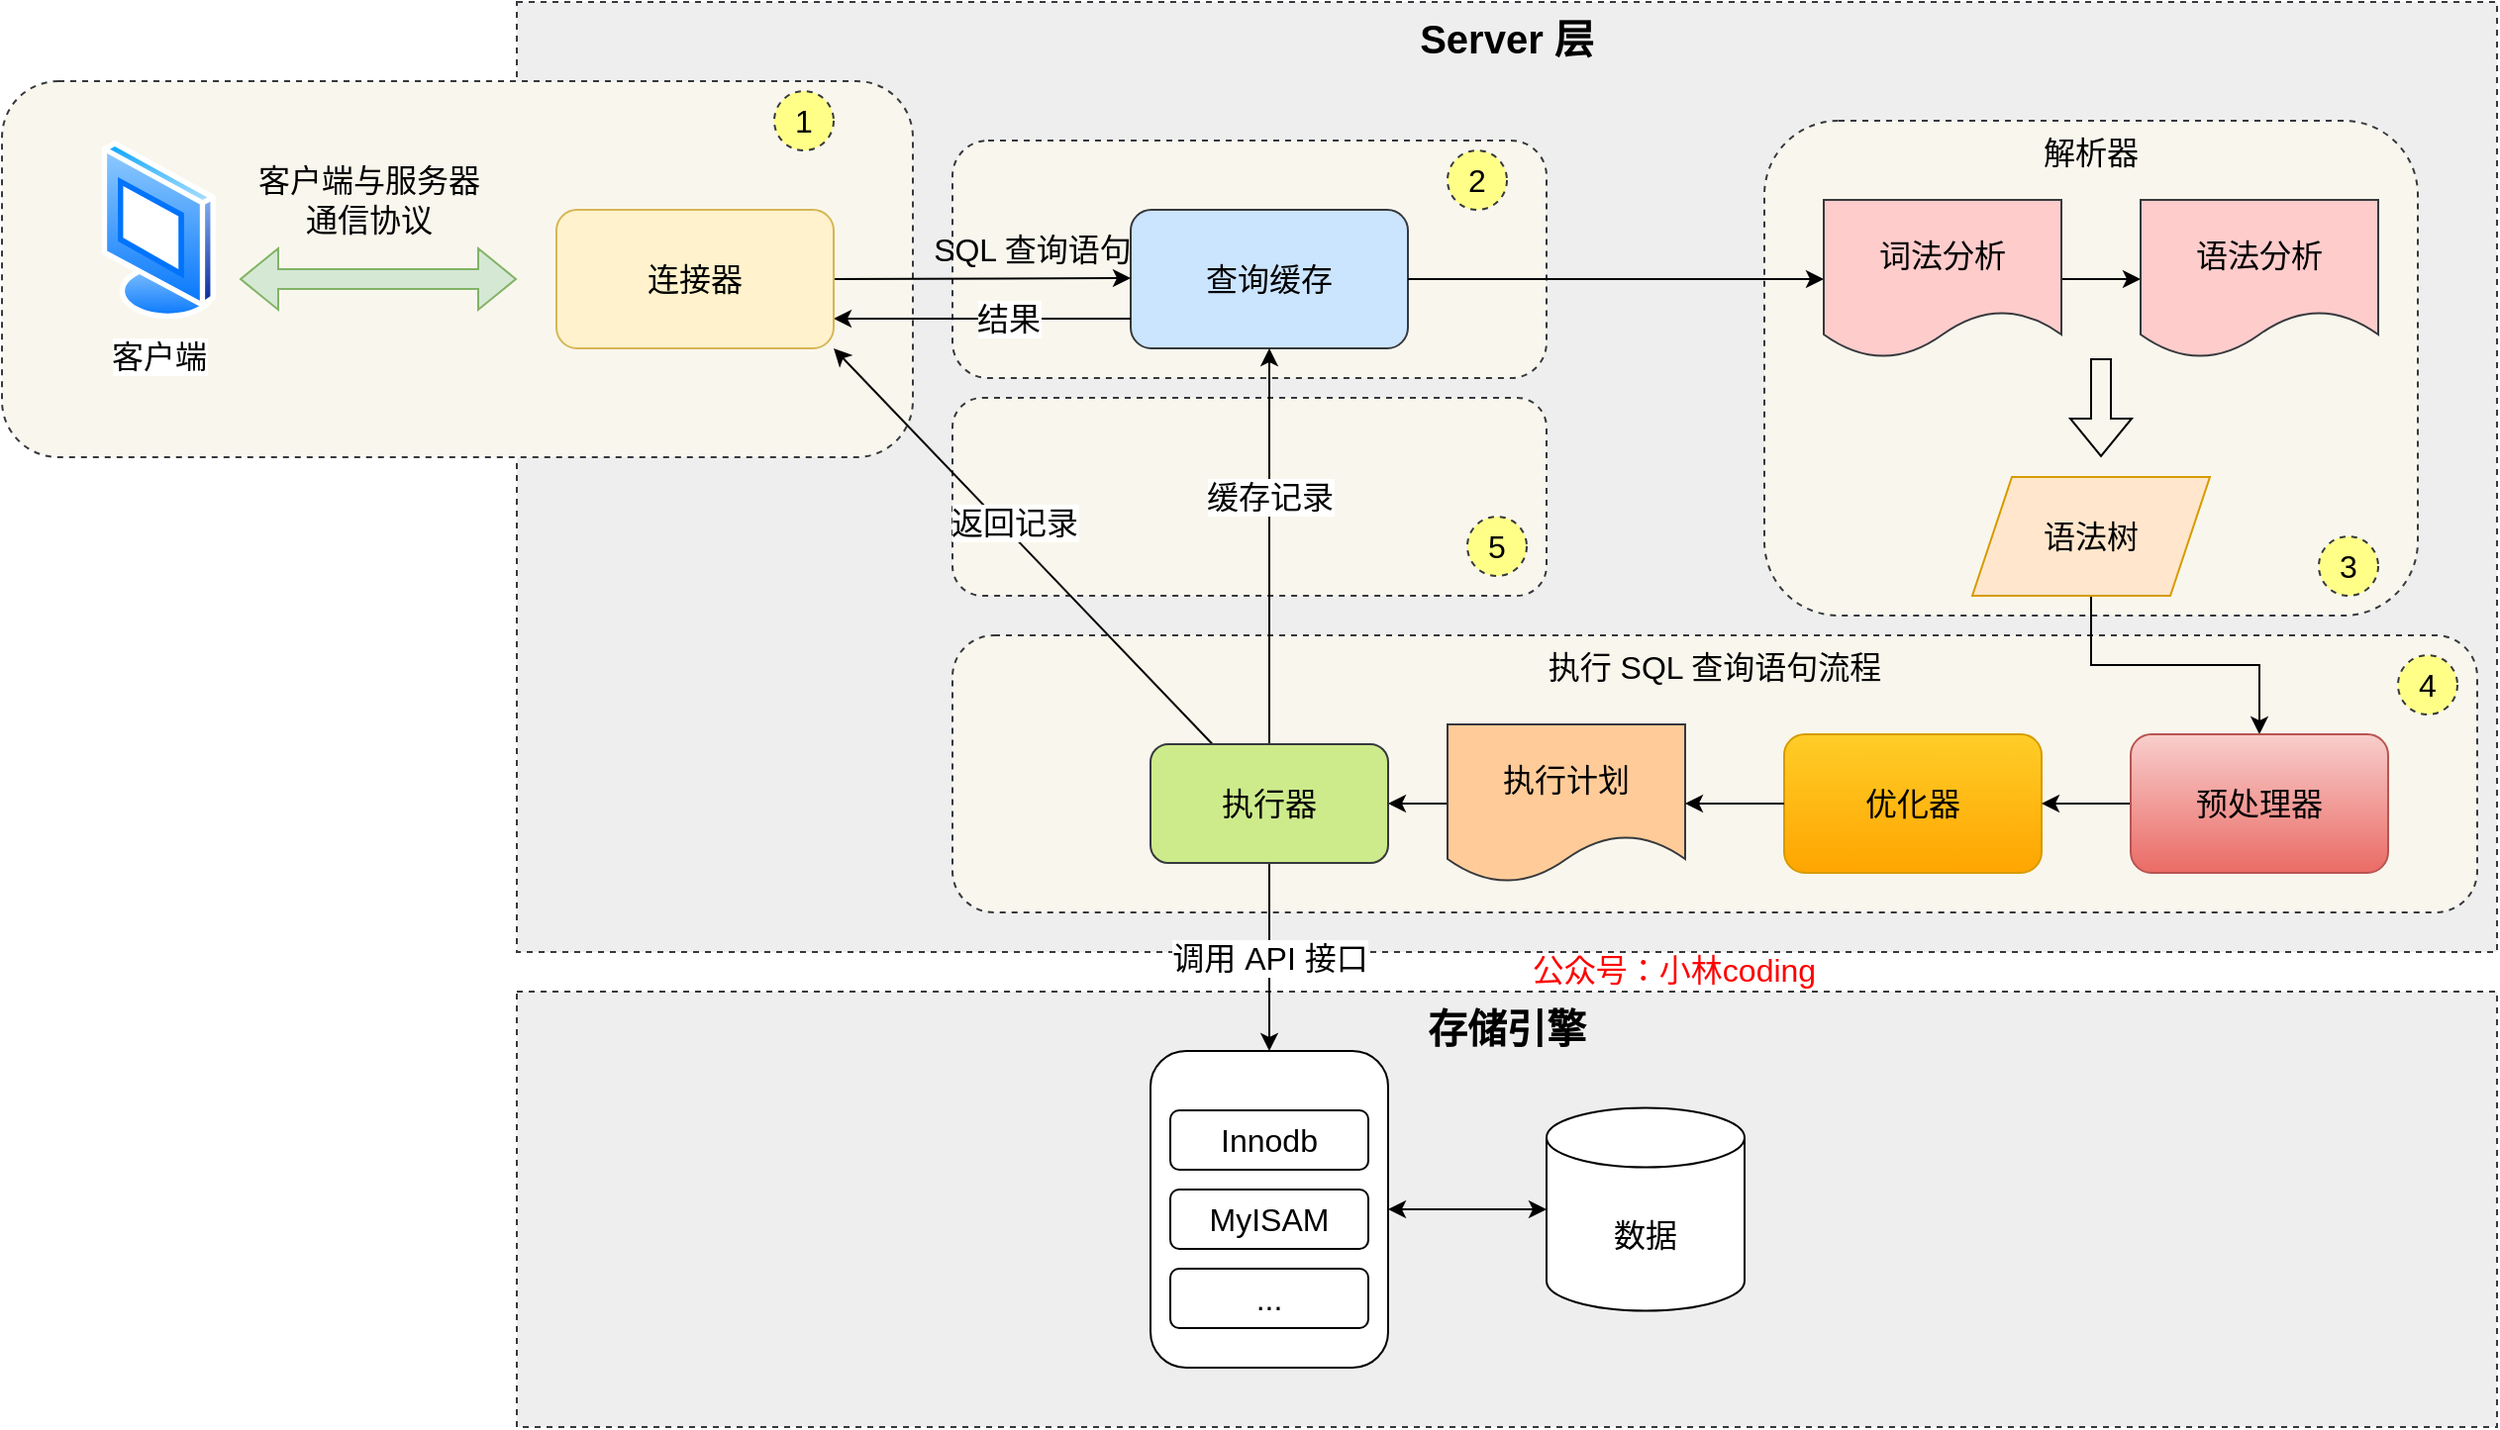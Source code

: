 <mxfile version="18.1.3" type="github">
  <diagram id="df5aDVYhAmBAGNwJa0Qc" name="Page-1">
    <mxGraphModel dx="1874" dy="742" grid="1" gridSize="10" guides="1" tooltips="1" connect="1" arrows="1" fold="1" page="1" pageScale="1" pageWidth="827" pageHeight="1169" math="0" shadow="0">
      <root>
        <mxCell id="0" />
        <mxCell id="1" parent="0" />
        <mxCell id="kdEfuS7q3PWV6SLRlttd-27" value="Server 层" style="rounded=0;whiteSpace=wrap;html=1;fontSize=20;dashed=1;verticalAlign=top;fontStyle=1;fillColor=#eeeeee;strokeColor=#36393d;" parent="1" vertex="1">
          <mxGeometry x="-250" y="10" width="1000" height="480" as="geometry" />
        </mxCell>
        <mxCell id="kdEfuS7q3PWV6SLRlttd-60" value="" style="rounded=1;whiteSpace=wrap;html=1;dashed=1;fontSize=16;fillColor=#f9f7ed;strokeColor=#36393d;" parent="1" vertex="1">
          <mxGeometry x="-510" y="50" width="460" height="190" as="geometry" />
        </mxCell>
        <mxCell id="kdEfuS7q3PWV6SLRlttd-47" value="" style="rounded=1;whiteSpace=wrap;html=1;dashed=1;fontSize=16;fillColor=#f9f7ed;strokeColor=#36393d;" parent="1" vertex="1">
          <mxGeometry x="-30" y="210" width="300" height="100" as="geometry" />
        </mxCell>
        <mxCell id="kdEfuS7q3PWV6SLRlttd-46" value="" style="rounded=1;whiteSpace=wrap;html=1;dashed=1;fontSize=16;fillColor=#f9f7ed;strokeColor=#36393d;" parent="1" vertex="1">
          <mxGeometry x="-30" y="80" width="300" height="120" as="geometry" />
        </mxCell>
        <mxCell id="kdEfuS7q3PWV6SLRlttd-6" value="执行 SQL 查询语句流程" style="rounded=1;whiteSpace=wrap;html=1;fontSize=16;verticalAlign=top;fillColor=#f9f7ed;strokeColor=#36393d;dashed=1;" parent="1" vertex="1">
          <mxGeometry x="-30" y="330" width="770" height="140" as="geometry" />
        </mxCell>
        <mxCell id="kdEfuS7q3PWV6SLRlttd-24" value="存储引擎" style="rounded=0;whiteSpace=wrap;html=1;fontSize=20;horizontal=1;fontStyle=1;dashed=1;verticalAlign=top;fillColor=#eeeeee;strokeColor=#36393d;" parent="1" vertex="1">
          <mxGeometry x="-250" y="510" width="1000" height="220" as="geometry" />
        </mxCell>
        <mxCell id="kdEfuS7q3PWV6SLRlttd-3" value="查询缓存" style="rounded=1;whiteSpace=wrap;html=1;fontSize=16;fillColor=#cce5ff;strokeColor=#36393d;" parent="1" vertex="1">
          <mxGeometry x="60" y="115" width="140" height="70" as="geometry" />
        </mxCell>
        <mxCell id="kdEfuS7q3PWV6SLRlttd-4" value="解析器" style="rounded=1;whiteSpace=wrap;html=1;fontSize=16;verticalAlign=top;fillColor=#f9f7ed;strokeColor=#36393d;dashed=1;" parent="1" vertex="1">
          <mxGeometry x="380" y="70" width="330" height="250" as="geometry" />
        </mxCell>
        <mxCell id="kdEfuS7q3PWV6SLRlttd-5" value="优化器" style="rounded=1;whiteSpace=wrap;html=1;fontSize=16;fillColor=#ffcd28;strokeColor=#d79b00;gradientColor=#ffa500;" parent="1" vertex="1">
          <mxGeometry x="390" y="380" width="130" height="70" as="geometry" />
        </mxCell>
        <mxCell id="kdEfuS7q3PWV6SLRlttd-26" style="edgeStyle=orthogonalEdgeStyle;rounded=0;orthogonalLoop=1;jettySize=auto;html=1;entryX=1;entryY=0.5;entryDx=0;entryDy=0;fontSize=16;" parent="1" source="kdEfuS7q3PWV6SLRlttd-7" target="kdEfuS7q3PWV6SLRlttd-11" edge="1">
          <mxGeometry relative="1" as="geometry" />
        </mxCell>
        <mxCell id="kdEfuS7q3PWV6SLRlttd-7" value="执行计划" style="shape=document;whiteSpace=wrap;html=1;boundedLbl=1;fontSize=16;fillColor=#ffcc99;strokeColor=#36393d;" parent="1" vertex="1">
          <mxGeometry x="220" y="375" width="120" height="80" as="geometry" />
        </mxCell>
        <mxCell id="kdEfuS7q3PWV6SLRlttd-15" style="edgeStyle=orthogonalEdgeStyle;rounded=0;orthogonalLoop=1;jettySize=auto;html=1;entryX=0;entryY=0.5;entryDx=0;entryDy=0;fontSize=16;" parent="1" source="kdEfuS7q3PWV6SLRlttd-8" target="kdEfuS7q3PWV6SLRlttd-9" edge="1">
          <mxGeometry relative="1" as="geometry" />
        </mxCell>
        <mxCell id="kdEfuS7q3PWV6SLRlttd-8" value="词法分析" style="shape=document;whiteSpace=wrap;html=1;boundedLbl=1;fontSize=16;fillColor=#ffcccc;strokeColor=#36393d;" parent="1" vertex="1">
          <mxGeometry x="410" y="110" width="120" height="80" as="geometry" />
        </mxCell>
        <mxCell id="kdEfuS7q3PWV6SLRlttd-9" value="语法分析" style="shape=document;whiteSpace=wrap;html=1;boundedLbl=1;fontSize=16;fillColor=#ffcccc;strokeColor=#36393d;" parent="1" vertex="1">
          <mxGeometry x="570" y="110" width="120" height="80" as="geometry" />
        </mxCell>
        <mxCell id="kdEfuS7q3PWV6SLRlttd-12" style="edgeStyle=orthogonalEdgeStyle;rounded=0;orthogonalLoop=1;jettySize=auto;html=1;entryX=0.5;entryY=0;entryDx=0;entryDy=0;fontSize=16;" parent="1" source="kdEfuS7q3PWV6SLRlttd-10" target="uiqIjR76YwuJt4McP7sr-1" edge="1">
          <mxGeometry relative="1" as="geometry" />
        </mxCell>
        <mxCell id="kdEfuS7q3PWV6SLRlttd-10" value="语法树" style="shape=parallelogram;perimeter=parallelogramPerimeter;whiteSpace=wrap;html=1;fixedSize=1;fontSize=16;fillColor=#ffe6cc;strokeColor=#d79b00;" parent="1" vertex="1">
          <mxGeometry x="485" y="250" width="120" height="60" as="geometry" />
        </mxCell>
        <mxCell id="kdEfuS7q3PWV6SLRlttd-17" value="缓存记录" style="edgeStyle=orthogonalEdgeStyle;rounded=0;orthogonalLoop=1;jettySize=auto;html=1;fontSize=16;" parent="1" source="kdEfuS7q3PWV6SLRlttd-11" target="kdEfuS7q3PWV6SLRlttd-3" edge="1">
          <mxGeometry x="0.25" relative="1" as="geometry">
            <mxPoint as="offset" />
          </mxGeometry>
        </mxCell>
        <mxCell id="kdEfuS7q3PWV6SLRlttd-25" value="调用 API 接口" style="edgeStyle=orthogonalEdgeStyle;rounded=0;orthogonalLoop=1;jettySize=auto;html=1;fontSize=16;" parent="1" source="kdEfuS7q3PWV6SLRlttd-11" target="kdEfuS7q3PWV6SLRlttd-18" edge="1">
          <mxGeometry relative="1" as="geometry" />
        </mxCell>
        <mxCell id="kdEfuS7q3PWV6SLRlttd-37" style="rounded=0;orthogonalLoop=1;jettySize=auto;html=1;fontSize=16;startArrow=none;startFill=0;entryX=1;entryY=1;entryDx=0;entryDy=0;" parent="1" source="kdEfuS7q3PWV6SLRlttd-11" target="kdEfuS7q3PWV6SLRlttd-58" edge="1">
          <mxGeometry relative="1" as="geometry">
            <mxPoint x="-30" y="190" as="targetPoint" />
          </mxGeometry>
        </mxCell>
        <mxCell id="kdEfuS7q3PWV6SLRlttd-39" value="返回记录" style="edgeLabel;html=1;align=center;verticalAlign=middle;resizable=0;points=[];fontSize=16;" parent="kdEfuS7q3PWV6SLRlttd-37" vertex="1" connectable="0">
          <mxGeometry x="-0.007" y="-15" relative="1" as="geometry">
            <mxPoint x="-16" y="-3" as="offset" />
          </mxGeometry>
        </mxCell>
        <mxCell id="kdEfuS7q3PWV6SLRlttd-11" value="执行器" style="rounded=1;whiteSpace=wrap;html=1;fontSize=16;fillColor=#cdeb8b;strokeColor=#36393d;" parent="1" vertex="1">
          <mxGeometry x="70" y="385" width="120" height="60" as="geometry" />
        </mxCell>
        <mxCell id="kdEfuS7q3PWV6SLRlttd-13" style="edgeStyle=orthogonalEdgeStyle;rounded=0;orthogonalLoop=1;jettySize=auto;html=1;fontSize=16;" parent="1" source="kdEfuS7q3PWV6SLRlttd-3" target="kdEfuS7q3PWV6SLRlttd-8" edge="1">
          <mxGeometry relative="1" as="geometry" />
        </mxCell>
        <mxCell id="kdEfuS7q3PWV6SLRlttd-14" value="" style="shape=flexArrow;endArrow=classic;html=1;rounded=0;fontSize=16;" parent="1" edge="1">
          <mxGeometry width="50" height="50" relative="1" as="geometry">
            <mxPoint x="550" y="190" as="sourcePoint" />
            <mxPoint x="550" y="240" as="targetPoint" />
          </mxGeometry>
        </mxCell>
        <mxCell id="kdEfuS7q3PWV6SLRlttd-16" style="edgeStyle=orthogonalEdgeStyle;rounded=0;orthogonalLoop=1;jettySize=auto;html=1;entryX=1;entryY=0.5;entryDx=0;entryDy=0;fontSize=16;" parent="1" source="kdEfuS7q3PWV6SLRlttd-5" target="kdEfuS7q3PWV6SLRlttd-7" edge="1">
          <mxGeometry relative="1" as="geometry" />
        </mxCell>
        <mxCell id="kdEfuS7q3PWV6SLRlttd-36" style="edgeStyle=orthogonalEdgeStyle;rounded=0;orthogonalLoop=1;jettySize=auto;html=1;entryX=0;entryY=0.5;entryDx=0;entryDy=0;entryPerimeter=0;fontSize=16;startArrow=classic;startFill=1;" parent="1" source="kdEfuS7q3PWV6SLRlttd-18" target="kdEfuS7q3PWV6SLRlttd-22" edge="1">
          <mxGeometry relative="1" as="geometry" />
        </mxCell>
        <mxCell id="kdEfuS7q3PWV6SLRlttd-18" value="" style="rounded=1;whiteSpace=wrap;html=1;fontSize=16;" parent="1" vertex="1">
          <mxGeometry x="70" y="540" width="120" height="160" as="geometry" />
        </mxCell>
        <mxCell id="kdEfuS7q3PWV6SLRlttd-19" value="Innodb" style="rounded=1;whiteSpace=wrap;html=1;fontSize=16;" parent="1" vertex="1">
          <mxGeometry x="80" y="570" width="100" height="30" as="geometry" />
        </mxCell>
        <mxCell id="kdEfuS7q3PWV6SLRlttd-20" value="MyISAM" style="rounded=1;whiteSpace=wrap;html=1;fontSize=16;" parent="1" vertex="1">
          <mxGeometry x="80" y="610" width="100" height="30" as="geometry" />
        </mxCell>
        <mxCell id="kdEfuS7q3PWV6SLRlttd-21" value="..." style="rounded=1;whiteSpace=wrap;html=1;fontSize=16;" parent="1" vertex="1">
          <mxGeometry x="80" y="650" width="100" height="30" as="geometry" />
        </mxCell>
        <mxCell id="kdEfuS7q3PWV6SLRlttd-22" value="数据" style="shape=cylinder3;whiteSpace=wrap;html=1;boundedLbl=1;backgroundOutline=1;size=15;fontSize=16;" parent="1" vertex="1">
          <mxGeometry x="270" y="568.75" width="100" height="102.5" as="geometry" />
        </mxCell>
        <mxCell id="kdEfuS7q3PWV6SLRlttd-30" value="客户端" style="aspect=fixed;perimeter=ellipsePerimeter;html=1;align=center;shadow=0;dashed=0;spacingTop=3;image;image=img/lib/active_directory/vista_terminal.svg;fontSize=16;" parent="1" vertex="1">
          <mxGeometry x="-460" y="80" width="58.5" height="90" as="geometry" />
        </mxCell>
        <mxCell id="kdEfuS7q3PWV6SLRlttd-34" value="客户端与服务器&lt;br&gt;通信协议" style="text;html=1;align=center;verticalAlign=middle;resizable=0;points=[];autosize=1;strokeColor=none;fillColor=none;fontSize=16;" parent="1" vertex="1">
          <mxGeometry x="-390" y="90" width="130" height="40" as="geometry" />
        </mxCell>
        <mxCell id="kdEfuS7q3PWV6SLRlttd-35" value="" style="shape=flexArrow;endArrow=classic;startArrow=classic;html=1;rounded=0;fontSize=16;fillColor=#d5e8d4;strokeColor=#82b366;" parent="1" edge="1">
          <mxGeometry width="100" height="100" relative="1" as="geometry">
            <mxPoint x="-390" y="150" as="sourcePoint" />
            <mxPoint x="-250" y="150" as="targetPoint" />
          </mxGeometry>
        </mxCell>
        <mxCell id="kdEfuS7q3PWV6SLRlttd-40" value="" style="endArrow=classic;html=1;rounded=0;fontSize=16;curved=1;exitX=1;exitY=0.5;exitDx=0;exitDy=0;" parent="1" source="kdEfuS7q3PWV6SLRlttd-58" edge="1">
          <mxGeometry width="50" height="50" relative="1" as="geometry">
            <mxPoint x="-40" y="150" as="sourcePoint" />
            <mxPoint x="60" y="149.5" as="targetPoint" />
          </mxGeometry>
        </mxCell>
        <mxCell id="kdEfuS7q3PWV6SLRlttd-41" value="SQL 查询语句" style="text;html=1;align=center;verticalAlign=middle;resizable=0;points=[];autosize=1;strokeColor=none;fillColor=none;fontSize=16;" parent="1" vertex="1">
          <mxGeometry x="-50" y="125" width="120" height="20" as="geometry" />
        </mxCell>
        <mxCell id="kdEfuS7q3PWV6SLRlttd-42" value="" style="endArrow=classic;html=1;rounded=0;fontSize=16;curved=1;" parent="1" edge="1">
          <mxGeometry width="50" height="50" relative="1" as="geometry">
            <mxPoint x="60" y="170" as="sourcePoint" />
            <mxPoint x="-90" y="170" as="targetPoint" />
          </mxGeometry>
        </mxCell>
        <mxCell id="kdEfuS7q3PWV6SLRlttd-45" value="结果" style="edgeLabel;html=1;align=center;verticalAlign=middle;resizable=0;points=[];fontSize=16;" parent="kdEfuS7q3PWV6SLRlttd-42" vertex="1" connectable="0">
          <mxGeometry x="-0.244" y="1" relative="1" as="geometry">
            <mxPoint x="-6" y="-1" as="offset" />
          </mxGeometry>
        </mxCell>
        <mxCell id="kdEfuS7q3PWV6SLRlttd-49" value="1" style="ellipse;whiteSpace=wrap;html=1;aspect=fixed;dashed=1;fontSize=16;fillColor=#ffff88;strokeColor=#36393d;" parent="1" vertex="1">
          <mxGeometry x="-120" y="55" width="30" height="30" as="geometry" />
        </mxCell>
        <mxCell id="kdEfuS7q3PWV6SLRlttd-50" value="2" style="ellipse;whiteSpace=wrap;html=1;aspect=fixed;dashed=1;fontSize=16;fillColor=#ffff88;strokeColor=#36393d;" parent="1" vertex="1">
          <mxGeometry x="220" y="85" width="30" height="30" as="geometry" />
        </mxCell>
        <mxCell id="kdEfuS7q3PWV6SLRlttd-51" value="3" style="ellipse;whiteSpace=wrap;html=1;aspect=fixed;dashed=1;fontSize=16;fillColor=#ffff88;strokeColor=#36393d;" parent="1" vertex="1">
          <mxGeometry x="660" y="280" width="30" height="30" as="geometry" />
        </mxCell>
        <mxCell id="kdEfuS7q3PWV6SLRlttd-52" value="4" style="ellipse;whiteSpace=wrap;html=1;aspect=fixed;dashed=1;fontSize=16;fillColor=#ffff88;strokeColor=#36393d;" parent="1" vertex="1">
          <mxGeometry x="700" y="340" width="30" height="30" as="geometry" />
        </mxCell>
        <mxCell id="kdEfuS7q3PWV6SLRlttd-54" value="5" style="ellipse;whiteSpace=wrap;html=1;aspect=fixed;dashed=1;fontSize=16;fillColor=#ffff88;strokeColor=#36393d;" parent="1" vertex="1">
          <mxGeometry x="230" y="270" width="30" height="30" as="geometry" />
        </mxCell>
        <mxCell id="kdEfuS7q3PWV6SLRlttd-57" value="公众号：小林coding" style="text;html=1;align=center;verticalAlign=middle;resizable=0;points=[];autosize=1;fontSize=16;dashed=1;fontColor=#FF0000;" parent="1" vertex="1">
          <mxGeometry x="254" y="489" width="160" height="20" as="geometry" />
        </mxCell>
        <mxCell id="kdEfuS7q3PWV6SLRlttd-58" value="连接器" style="rounded=1;whiteSpace=wrap;html=1;fontSize=16;fillColor=#fff2cc;strokeColor=#d6b656;" parent="1" vertex="1">
          <mxGeometry x="-230" y="115" width="140" height="70" as="geometry" />
        </mxCell>
        <mxCell id="uiqIjR76YwuJt4McP7sr-2" style="edgeStyle=orthogonalEdgeStyle;rounded=0;orthogonalLoop=1;jettySize=auto;html=1;entryX=1;entryY=0.5;entryDx=0;entryDy=0;fontSize=16;" edge="1" parent="1" source="uiqIjR76YwuJt4McP7sr-1" target="kdEfuS7q3PWV6SLRlttd-5">
          <mxGeometry relative="1" as="geometry" />
        </mxCell>
        <mxCell id="uiqIjR76YwuJt4McP7sr-1" value="预处理器" style="rounded=1;whiteSpace=wrap;html=1;fontSize=16;fillColor=#f8cecc;gradientColor=#ea6b66;strokeColor=#b85450;" vertex="1" parent="1">
          <mxGeometry x="565" y="380" width="130" height="70" as="geometry" />
        </mxCell>
      </root>
    </mxGraphModel>
  </diagram>
</mxfile>
